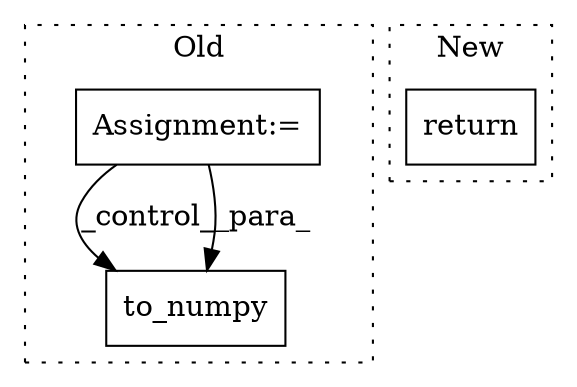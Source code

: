 digraph G {
subgraph cluster0 {
1 [label="to_numpy" a="32" s="1665,1677" l="9,1" shape="box"];
3 [label="Assignment:=" a="7" s="1463" l="1" shape="box"];
label = "Old";
style="dotted";
}
subgraph cluster1 {
2 [label="return" a="41" s="2973" l="7" shape="box"];
label = "New";
style="dotted";
}
3 -> 1 [label="_control_"];
3 -> 1 [label="_para_"];
}